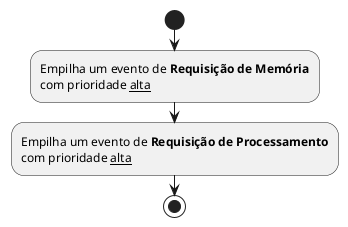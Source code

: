 @startuml action_ingress
start
  :Empilha um evento de **Requisição de Memória**
  com prioridade __alta__;
  :Empilha um evento de **Requisição de Processamento**
  com prioridade __alta__;
stop
@enduml
